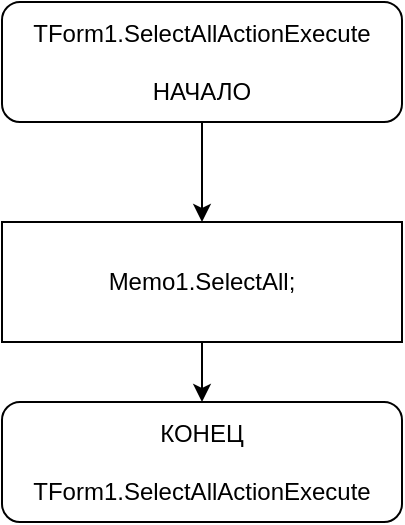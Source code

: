 <mxfile version="14.6.10" type="device"><diagram id="glCSXDtwGbLpciYpxmkB" name="Page-1"><mxGraphModel dx="1422" dy="705" grid="1" gridSize="10" guides="1" tooltips="1" connect="1" arrows="1" fold="1" page="1" pageScale="1" pageWidth="827" pageHeight="1169" math="0" shadow="0"><root><mxCell id="0"/><mxCell id="1" parent="0"/><mxCell id="kp3csc9F9xCY2-MCd34o-1" style="edgeStyle=orthogonalEdgeStyle;rounded=0;orthogonalLoop=1;jettySize=auto;html=1;exitX=0.5;exitY=1;exitDx=0;exitDy=0;entryX=0.5;entryY=0;entryDx=0;entryDy=0;" edge="1" parent="1" source="kp3csc9F9xCY2-MCd34o-2" target="kp3csc9F9xCY2-MCd34o-4"><mxGeometry relative="1" as="geometry"><mxPoint x="140" y="150" as="targetPoint"/></mxGeometry></mxCell><mxCell id="kp3csc9F9xCY2-MCd34o-2" value="TForm1.SelectAllActionExecute&lt;br&gt;&lt;br&gt;НАЧАЛО" style="rounded=1;whiteSpace=wrap;html=1;" vertex="1" parent="1"><mxGeometry x="40" y="40" width="200" height="60" as="geometry"/></mxCell><mxCell id="kp3csc9F9xCY2-MCd34o-3" style="edgeStyle=orthogonalEdgeStyle;rounded=0;orthogonalLoop=1;jettySize=auto;html=1;exitX=0.5;exitY=1;exitDx=0;exitDy=0;" edge="1" parent="1" source="kp3csc9F9xCY2-MCd34o-4" target="kp3csc9F9xCY2-MCd34o-5"><mxGeometry relative="1" as="geometry"/></mxCell><mxCell id="kp3csc9F9xCY2-MCd34o-4" value="Memo1.SelectAll;" style="rounded=0;whiteSpace=wrap;html=1;" vertex="1" parent="1"><mxGeometry x="40" y="150" width="200" height="60" as="geometry"/></mxCell><mxCell id="kp3csc9F9xCY2-MCd34o-5" value="КОНЕЦ&lt;br&gt;&lt;br&gt;TForm1.SelectAllActionExecute" style="rounded=1;whiteSpace=wrap;html=1;" vertex="1" parent="1"><mxGeometry x="40" y="240" width="200" height="60" as="geometry"/></mxCell></root></mxGraphModel></diagram></mxfile>